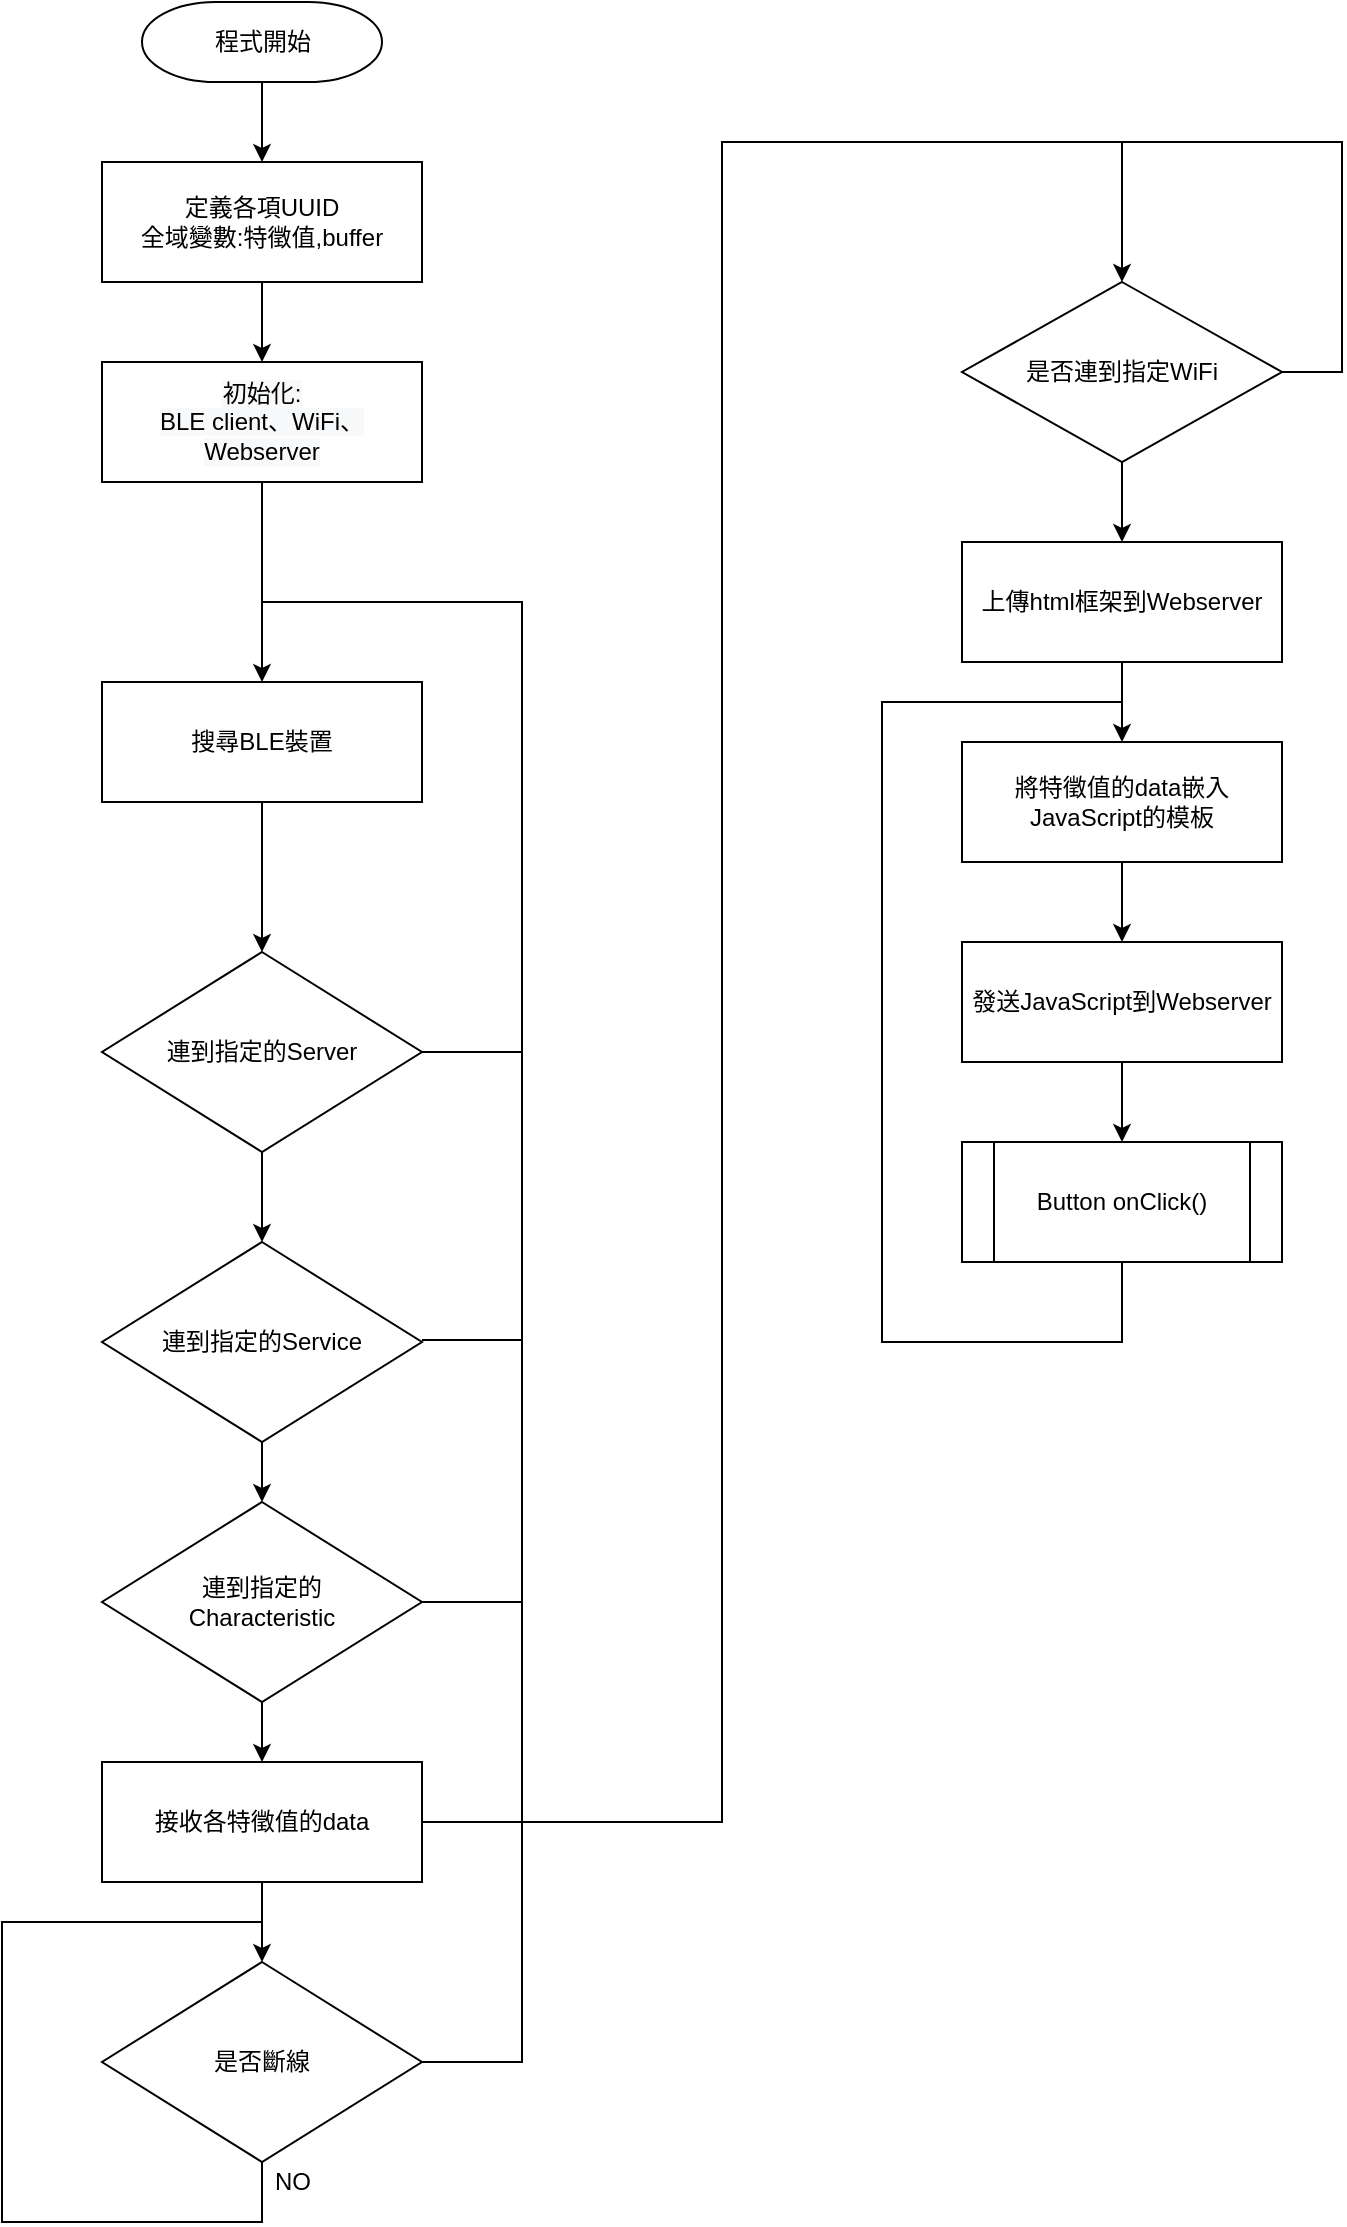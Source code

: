 <mxfile version="17.4.5" type="github" pages="2">
  <diagram id="TUjIdH-0bkvIiG2cj7a6" name="第1頁">
    <mxGraphModel dx="3651" dy="1403" grid="1" gridSize="10" guides="1" tooltips="1" connect="1" arrows="1" fold="1" page="1" pageScale="1" pageWidth="827" pageHeight="1169" math="0" shadow="0">
      <root>
        <mxCell id="0" />
        <mxCell id="1" parent="0" />
        <mxCell id="hP9P10pXC6Dg-mEXAnI9-1" style="edgeStyle=orthogonalEdgeStyle;rounded=0;orthogonalLoop=1;jettySize=auto;html=1;entryX=0.5;entryY=0;entryDx=0;entryDy=0;fontSize=12;" parent="1" source="hP9P10pXC6Dg-mEXAnI9-2" target="hP9P10pXC6Dg-mEXAnI9-4" edge="1">
          <mxGeometry relative="1" as="geometry" />
        </mxCell>
        <mxCell id="hP9P10pXC6Dg-mEXAnI9-2" value="程式開始" style="shape=mxgraph.flowchart.terminator;strokeWidth=1;gradientDirection=north;fontStyle=0;html=1;fillColor=default;strokeColor=default;fontSize=12;" parent="1" vertex="1">
          <mxGeometry x="148" y="20" width="120" height="40" as="geometry" />
        </mxCell>
        <mxCell id="hP9P10pXC6Dg-mEXAnI9-3" value="" style="edgeStyle=orthogonalEdgeStyle;rounded=0;orthogonalLoop=1;jettySize=auto;html=1;fontSize=12;" parent="1" source="hP9P10pXC6Dg-mEXAnI9-4" target="hP9P10pXC6Dg-mEXAnI9-5" edge="1">
          <mxGeometry relative="1" as="geometry" />
        </mxCell>
        <mxCell id="hP9P10pXC6Dg-mEXAnI9-4" value="定義各項UUID&lt;br style=&quot;font-size: 12px&quot;&gt;全域變數:特徵值,buffer" style="rounded=0;whiteSpace=wrap;html=1;align=center;spacingTop=0;fontSize=12;" parent="1" vertex="1">
          <mxGeometry x="128" y="100" width="160" height="60" as="geometry" />
        </mxCell>
        <mxCell id="hP9P10pXC6Dg-mEXAnI9-7" value="" style="edgeStyle=orthogonalEdgeStyle;rounded=0;orthogonalLoop=1;jettySize=auto;html=1;entryX=0.5;entryY=0;entryDx=0;entryDy=0;exitX=0.5;exitY=1;exitDx=0;exitDy=0;" parent="1" source="hP9P10pXC6Dg-mEXAnI9-17" target="hP9P10pXC6Dg-mEXAnI9-10" edge="1">
          <mxGeometry relative="1" as="geometry">
            <mxPoint x="208" y="435" as="sourcePoint" />
            <mxPoint x="208" y="475" as="targetPoint" />
          </mxGeometry>
        </mxCell>
        <mxCell id="hP9P10pXC6Dg-mEXAnI9-18" value="" style="edgeStyle=orthogonalEdgeStyle;rounded=0;orthogonalLoop=1;jettySize=auto;html=1;" parent="1" source="hP9P10pXC6Dg-mEXAnI9-5" target="hP9P10pXC6Dg-mEXAnI9-17" edge="1">
          <mxGeometry relative="1" as="geometry" />
        </mxCell>
        <mxCell id="hP9P10pXC6Dg-mEXAnI9-5" value="&lt;span style=&quot;color: rgb(0 , 0 , 0) ; font-family: &amp;#34;helvetica&amp;#34; ; font-size: 12px ; font-style: normal ; font-weight: 400 ; letter-spacing: normal ; text-align: center ; text-indent: 0px ; text-transform: none ; word-spacing: 0px ; background-color: rgb(248 , 249 , 250) ; display: inline ; float: none&quot;&gt;初始化:&lt;/span&gt;&lt;br style=&quot;color: rgb(0 , 0 , 0) ; font-family: &amp;#34;helvetica&amp;#34; ; font-size: 12px ; font-style: normal ; font-weight: 400 ; letter-spacing: normal ; text-align: center ; text-indent: 0px ; text-transform: none ; word-spacing: 0px ; background-color: rgb(248 , 249 , 250)&quot;&gt;&lt;span style=&quot;color: rgb(0 , 0 , 0) ; font-family: &amp;#34;helvetica&amp;#34; ; font-size: 12px ; font-style: normal ; font-weight: 400 ; letter-spacing: normal ; text-align: center ; text-indent: 0px ; text-transform: none ; word-spacing: 0px ; background-color: rgb(248 , 249 , 250) ; display: inline ; float: none&quot;&gt;BLE client、WiFi、Webserver&lt;/span&gt;" style="rounded=0;whiteSpace=wrap;html=1;align=center;spacingTop=0;fontSize=12;" parent="1" vertex="1">
          <mxGeometry x="128" y="200" width="160" height="60" as="geometry" />
        </mxCell>
        <mxCell id="hP9P10pXC6Dg-mEXAnI9-20" value="" style="edgeStyle=orthogonalEdgeStyle;rounded=0;orthogonalLoop=1;jettySize=auto;html=1;" parent="1" source="hP9P10pXC6Dg-mEXAnI9-10" target="hP9P10pXC6Dg-mEXAnI9-19" edge="1">
          <mxGeometry relative="1" as="geometry" />
        </mxCell>
        <mxCell id="hP9P10pXC6Dg-mEXAnI9-10" value="連到指定的Server" style="rhombus;whiteSpace=wrap;html=1;" parent="1" vertex="1">
          <mxGeometry x="128" y="495" width="160" height="100" as="geometry" />
        </mxCell>
        <mxCell id="hP9P10pXC6Dg-mEXAnI9-11" value="" style="endArrow=none;html=1;rounded=0;" parent="1" edge="1">
          <mxGeometry width="50" height="50" relative="1" as="geometry">
            <mxPoint x="288" y="545" as="sourcePoint" />
            <mxPoint x="208" y="320" as="targetPoint" />
            <Array as="points">
              <mxPoint x="338" y="545" />
              <mxPoint x="338" y="320" />
            </Array>
          </mxGeometry>
        </mxCell>
        <mxCell id="hP9P10pXC6Dg-mEXAnI9-17" value="搜尋BLE裝置" style="whiteSpace=wrap;html=1;rounded=0;spacingTop=0;align=center;" parent="1" vertex="1">
          <mxGeometry x="128" y="360" width="160" height="60" as="geometry" />
        </mxCell>
        <mxCell id="hP9P10pXC6Dg-mEXAnI9-23" value="" style="edgeStyle=orthogonalEdgeStyle;rounded=0;orthogonalLoop=1;jettySize=auto;html=1;" parent="1" source="hP9P10pXC6Dg-mEXAnI9-19" target="hP9P10pXC6Dg-mEXAnI9-22" edge="1">
          <mxGeometry relative="1" as="geometry" />
        </mxCell>
        <mxCell id="hP9P10pXC6Dg-mEXAnI9-19" value="連到指定的Service" style="rhombus;whiteSpace=wrap;html=1;" parent="1" vertex="1">
          <mxGeometry x="128" y="640" width="160" height="100" as="geometry" />
        </mxCell>
        <mxCell id="hP9P10pXC6Dg-mEXAnI9-21" value="" style="endArrow=none;html=1;rounded=0;" parent="1" edge="1">
          <mxGeometry width="50" height="50" relative="1" as="geometry">
            <mxPoint x="288" y="689" as="sourcePoint" />
            <mxPoint x="338" y="540" as="targetPoint" />
            <Array as="points">
              <mxPoint x="338" y="689" />
            </Array>
          </mxGeometry>
        </mxCell>
        <mxCell id="hP9P10pXC6Dg-mEXAnI9-26" value="" style="edgeStyle=orthogonalEdgeStyle;rounded=0;orthogonalLoop=1;jettySize=auto;html=1;" parent="1" source="hP9P10pXC6Dg-mEXAnI9-22" target="hP9P10pXC6Dg-mEXAnI9-25" edge="1">
          <mxGeometry relative="1" as="geometry" />
        </mxCell>
        <mxCell id="hP9P10pXC6Dg-mEXAnI9-22" value="連到指定的&lt;br&gt;Characteristic" style="rhombus;whiteSpace=wrap;html=1;" parent="1" vertex="1">
          <mxGeometry x="128" y="770" width="160" height="100" as="geometry" />
        </mxCell>
        <mxCell id="hP9P10pXC6Dg-mEXAnI9-24" value="" style="endArrow=none;html=1;rounded=0;" parent="1" edge="1">
          <mxGeometry width="50" height="50" relative="1" as="geometry">
            <mxPoint x="288" y="820" as="sourcePoint" />
            <mxPoint x="338" y="680" as="targetPoint" />
            <Array as="points">
              <mxPoint x="338" y="820" />
            </Array>
          </mxGeometry>
        </mxCell>
        <mxCell id="hP9P10pXC6Dg-mEXAnI9-30" value="" style="edgeStyle=orthogonalEdgeStyle;rounded=0;orthogonalLoop=1;jettySize=auto;html=1;" parent="1" source="hP9P10pXC6Dg-mEXAnI9-25" target="hP9P10pXC6Dg-mEXAnI9-29" edge="1">
          <mxGeometry relative="1" as="geometry" />
        </mxCell>
        <mxCell id="hP9P10pXC6Dg-mEXAnI9-35" style="edgeStyle=orthogonalEdgeStyle;rounded=0;orthogonalLoop=1;jettySize=auto;html=1;exitX=1;exitY=0.5;exitDx=0;exitDy=0;entryX=0.5;entryY=0;entryDx=0;entryDy=0;" parent="1" source="hP9P10pXC6Dg-mEXAnI9-25" target="hP9P10pXC6Dg-mEXAnI9-36" edge="1">
          <mxGeometry relative="1" as="geometry">
            <mxPoint x="528" y="200" as="targetPoint" />
            <Array as="points">
              <mxPoint x="438" y="930" />
              <mxPoint x="438" y="90" />
              <mxPoint x="638" y="90" />
            </Array>
          </mxGeometry>
        </mxCell>
        <mxCell id="hP9P10pXC6Dg-mEXAnI9-25" value="接收各特徵值的data" style="whiteSpace=wrap;html=1;" parent="1" vertex="1">
          <mxGeometry x="128" y="900" width="160" height="60" as="geometry" />
        </mxCell>
        <mxCell id="hP9P10pXC6Dg-mEXAnI9-29" value="是否斷線" style="rhombus;whiteSpace=wrap;html=1;" parent="1" vertex="1">
          <mxGeometry x="128" y="1000" width="160" height="100" as="geometry" />
        </mxCell>
        <mxCell id="hP9P10pXC6Dg-mEXAnI9-31" value="" style="endArrow=none;html=1;rounded=0;" parent="1" edge="1">
          <mxGeometry width="50" height="50" relative="1" as="geometry">
            <mxPoint x="208" y="980" as="sourcePoint" />
            <mxPoint x="208" y="1100" as="targetPoint" />
            <Array as="points">
              <mxPoint x="78" y="980" />
              <mxPoint x="78" y="1050" />
              <mxPoint x="78" y="1130" />
              <mxPoint x="208" y="1130" />
            </Array>
          </mxGeometry>
        </mxCell>
        <mxCell id="hP9P10pXC6Dg-mEXAnI9-32" value="NO" style="text;html=1;align=center;verticalAlign=middle;resizable=0;points=[];autosize=1;strokeColor=none;fillColor=none;" parent="1" vertex="1">
          <mxGeometry x="208" y="1100" width="30" height="20" as="geometry" />
        </mxCell>
        <mxCell id="hP9P10pXC6Dg-mEXAnI9-33" value="" style="endArrow=none;html=1;rounded=0;" parent="1" edge="1">
          <mxGeometry width="50" height="50" relative="1" as="geometry">
            <mxPoint x="288" y="1050" as="sourcePoint" />
            <mxPoint x="338" y="810" as="targetPoint" />
            <Array as="points">
              <mxPoint x="338" y="1050" />
            </Array>
          </mxGeometry>
        </mxCell>
        <mxCell id="hP9P10pXC6Dg-mEXAnI9-41" value="" style="edgeStyle=orthogonalEdgeStyle;rounded=0;orthogonalLoop=1;jettySize=auto;html=1;" parent="1" source="hP9P10pXC6Dg-mEXAnI9-36" edge="1">
          <mxGeometry relative="1" as="geometry">
            <mxPoint x="638" y="290" as="targetPoint" />
          </mxGeometry>
        </mxCell>
        <mxCell id="hP9P10pXC6Dg-mEXAnI9-36" value="是否連到指定WiFi" style="rhombus;whiteSpace=wrap;html=1;" parent="1" vertex="1">
          <mxGeometry x="558" y="160" width="160" height="90" as="geometry" />
        </mxCell>
        <mxCell id="hP9P10pXC6Dg-mEXAnI9-37" value="" style="endArrow=none;html=1;rounded=0;exitX=1;exitY=0.5;exitDx=0;exitDy=0;" parent="1" source="hP9P10pXC6Dg-mEXAnI9-36" edge="1">
          <mxGeometry width="50" height="50" relative="1" as="geometry">
            <mxPoint x="718" y="210" as="sourcePoint" />
            <mxPoint x="638" y="90" as="targetPoint" />
            <Array as="points">
              <mxPoint x="748" y="205" />
              <mxPoint x="748" y="90" />
            </Array>
          </mxGeometry>
        </mxCell>
        <mxCell id="hP9P10pXC6Dg-mEXAnI9-44" value="" style="edgeStyle=orthogonalEdgeStyle;rounded=0;orthogonalLoop=1;jettySize=auto;html=1;" parent="1" source="hP9P10pXC6Dg-mEXAnI9-42" target="hP9P10pXC6Dg-mEXAnI9-43" edge="1">
          <mxGeometry relative="1" as="geometry" />
        </mxCell>
        <mxCell id="hP9P10pXC6Dg-mEXAnI9-42" value="上傳html框架到Webserver" style="rounded=0;whiteSpace=wrap;html=1;" parent="1" vertex="1">
          <mxGeometry x="558" y="290" width="160" height="60" as="geometry" />
        </mxCell>
        <mxCell id="hP9P10pXC6Dg-mEXAnI9-46" value="" style="edgeStyle=orthogonalEdgeStyle;rounded=0;orthogonalLoop=1;jettySize=auto;html=1;" parent="1" source="hP9P10pXC6Dg-mEXAnI9-43" target="hP9P10pXC6Dg-mEXAnI9-45" edge="1">
          <mxGeometry relative="1" as="geometry" />
        </mxCell>
        <mxCell id="hP9P10pXC6Dg-mEXAnI9-43" value="將特徵值的data嵌入JavaScript的模板" style="rounded=0;whiteSpace=wrap;html=1;" parent="1" vertex="1">
          <mxGeometry x="558" y="390" width="160" height="60" as="geometry" />
        </mxCell>
        <mxCell id="hP9P10pXC6Dg-mEXAnI9-48" value="" style="edgeStyle=orthogonalEdgeStyle;rounded=0;orthogonalLoop=1;jettySize=auto;html=1;" parent="1" source="hP9P10pXC6Dg-mEXAnI9-45" edge="1">
          <mxGeometry relative="1" as="geometry">
            <mxPoint x="638" y="590" as="targetPoint" />
          </mxGeometry>
        </mxCell>
        <mxCell id="hP9P10pXC6Dg-mEXAnI9-45" value="發送JavaScript到Webserver" style="rounded=0;whiteSpace=wrap;html=1;" parent="1" vertex="1">
          <mxGeometry x="558" y="490" width="160" height="60" as="geometry" />
        </mxCell>
        <mxCell id="hP9P10pXC6Dg-mEXAnI9-49" value="Button onClick()" style="shape=process;whiteSpace=wrap;html=1;backgroundOutline=1;" parent="1" vertex="1">
          <mxGeometry x="558" y="590" width="160" height="60" as="geometry" />
        </mxCell>
        <mxCell id="hP9P10pXC6Dg-mEXAnI9-50" value="" style="endArrow=none;html=1;rounded=0;" parent="1" edge="1">
          <mxGeometry width="50" height="50" relative="1" as="geometry">
            <mxPoint x="638" y="370" as="sourcePoint" />
            <mxPoint x="638" y="650" as="targetPoint" />
            <Array as="points">
              <mxPoint x="518" y="370" />
              <mxPoint x="518" y="480" />
              <mxPoint x="518" y="690" />
              <mxPoint x="638" y="690" />
            </Array>
          </mxGeometry>
        </mxCell>
      </root>
    </mxGraphModel>
  </diagram>
  <diagram id="384yngZadiqr71_X3s_a" name="第2頁">
    <mxGraphModel dx="2130" dy="912" grid="1" gridSize="10" guides="1" tooltips="1" connect="1" arrows="1" fold="1" page="1" pageScale="1" pageWidth="827" pageHeight="1169" math="0" shadow="0">
      <root>
        <mxCell id="0" />
        <mxCell id="1" parent="0" />
        <mxCell id="5ZcoNXAXtr2qTaXT2whF-1" value="Button onClick()" style="swimlane;startSize=23;" vertex="1" parent="1">
          <mxGeometry x="30" y="160" width="790" height="850" as="geometry" />
        </mxCell>
        <mxCell id="5ZcoNXAXtr2qTaXT2whF-2" value="副程式開始" style="shape=mxgraph.flowchart.terminator;strokeWidth=1;gradientDirection=north;fontStyle=0;html=1;fillColor=default;strokeColor=default;fontSize=12;" vertex="1" parent="5ZcoNXAXtr2qTaXT2whF-1">
          <mxGeometry x="30" y="44" width="120" height="40" as="geometry" />
        </mxCell>
        <mxCell id="5ZcoNXAXtr2qTaXT2whF-3" value="if 風扇特偵值=1" style="rhombus;whiteSpace=wrap;html=1;strokeWidth=1;gradientDirection=north;fontStyle=0;" vertex="1" parent="5ZcoNXAXtr2qTaXT2whF-1">
          <mxGeometry x="205" y="115" width="120" height="80" as="geometry" />
        </mxCell>
        <mxCell id="5ZcoNXAXtr2qTaXT2whF-4" value="" style="edgeStyle=none;rounded=0;orthogonalLoop=1;jettySize=auto;html=1;fontSize=12;" edge="1" parent="5ZcoNXAXtr2qTaXT2whF-1" source="5ZcoNXAXtr2qTaXT2whF-5" target="5ZcoNXAXtr2qTaXT2whF-3">
          <mxGeometry relative="1" as="geometry" />
        </mxCell>
        <mxCell id="5ZcoNXAXtr2qTaXT2whF-5" value="&lt;span&gt;if 風扇按鈕onClick&lt;/span&gt;" style="rhombus;whiteSpace=wrap;html=1;strokeWidth=1;gradientDirection=north;fontStyle=0;" vertex="1" parent="5ZcoNXAXtr2qTaXT2whF-1">
          <mxGeometry x="25" y="115" width="130" height="80" as="geometry" />
        </mxCell>
        <mxCell id="5ZcoNXAXtr2qTaXT2whF-6" value="" style="edgeStyle=none;rounded=0;orthogonalLoop=1;jettySize=auto;html=1;fontSize=12;" edge="1" parent="5ZcoNXAXtr2qTaXT2whF-1" source="5ZcoNXAXtr2qTaXT2whF-2" target="5ZcoNXAXtr2qTaXT2whF-5">
          <mxGeometry relative="1" as="geometry" />
        </mxCell>
        <mxCell id="5ZcoNXAXtr2qTaXT2whF-7" value="" style="edgeStyle=none;rounded=0;orthogonalLoop=1;jettySize=auto;html=1;fontSize=12;" edge="1" parent="5ZcoNXAXtr2qTaXT2whF-1" source="5ZcoNXAXtr2qTaXT2whF-5">
          <mxGeometry relative="1" as="geometry">
            <mxPoint x="90" y="335" as="targetPoint" />
          </mxGeometry>
        </mxCell>
        <mxCell id="5ZcoNXAXtr2qTaXT2whF-8" value="" style="edgeStyle=none;rounded=0;orthogonalLoop=1;jettySize=auto;html=1;fontSize=12;" edge="1" parent="5ZcoNXAXtr2qTaXT2whF-1">
          <mxGeometry relative="1" as="geometry">
            <mxPoint x="90" y="415" as="sourcePoint" />
            <mxPoint x="90" y="565.0" as="targetPoint" />
          </mxGeometry>
        </mxCell>
        <mxCell id="5ZcoNXAXtr2qTaXT2whF-9" value="NO" style="text;html=1;align=center;verticalAlign=middle;resizable=0;points=[];autosize=1;strokeColor=none;fillColor=none;fontSize=12;" vertex="1" parent="5ZcoNXAXtr2qTaXT2whF-1">
          <mxGeometry x="30" y="194" width="30" height="20" as="geometry" />
        </mxCell>
        <mxCell id="5ZcoNXAXtr2qTaXT2whF-10" value="NO" style="text;html=1;align=center;verticalAlign=middle;resizable=0;points=[];autosize=1;strokeColor=none;fillColor=none;fontSize=12;" vertex="1" parent="5ZcoNXAXtr2qTaXT2whF-1">
          <mxGeometry x="30" y="765" width="30" height="20" as="geometry" />
        </mxCell>
        <mxCell id="5ZcoNXAXtr2qTaXT2whF-11" value="副程式結束" style="shape=mxgraph.flowchart.terminator;strokeWidth=1;gradientDirection=north;fontStyle=0;html=1;fillColor=default;strokeColor=default;fontSize=12;" vertex="1" parent="5ZcoNXAXtr2qTaXT2whF-1">
          <mxGeometry x="30" y="796" width="120" height="40" as="geometry" />
        </mxCell>
        <mxCell id="5ZcoNXAXtr2qTaXT2whF-12" value="" style="edgeStyle=none;rounded=0;orthogonalLoop=1;jettySize=auto;html=1;fontSize=12;" edge="1" parent="5ZcoNXAXtr2qTaXT2whF-1" target="5ZcoNXAXtr2qTaXT2whF-11">
          <mxGeometry relative="1" as="geometry">
            <mxPoint x="90" y="645" as="sourcePoint" />
          </mxGeometry>
        </mxCell>
        <mxCell id="5ZcoNXAXtr2qTaXT2whF-13" value="風扇特徵值=0" style="whiteSpace=wrap;html=1;strokeWidth=1;gradientDirection=north;fontStyle=0;" vertex="1" parent="5ZcoNXAXtr2qTaXT2whF-1">
          <mxGeometry x="405" y="125" width="120" height="60" as="geometry" />
        </mxCell>
        <mxCell id="5ZcoNXAXtr2qTaXT2whF-14" value="" style="edgeStyle=none;rounded=0;orthogonalLoop=1;jettySize=auto;html=1;fontSize=12;" edge="1" parent="5ZcoNXAXtr2qTaXT2whF-1" source="5ZcoNXAXtr2qTaXT2whF-3" target="5ZcoNXAXtr2qTaXT2whF-13">
          <mxGeometry relative="1" as="geometry" />
        </mxCell>
        <mxCell id="5ZcoNXAXtr2qTaXT2whF-15" value="風扇特徵值=1" style="whiteSpace=wrap;html=1;strokeWidth=1;gradientDirection=north;fontStyle=0;" vertex="1" parent="5ZcoNXAXtr2qTaXT2whF-1">
          <mxGeometry x="405" y="205" width="120" height="60" as="geometry" />
        </mxCell>
        <mxCell id="5ZcoNXAXtr2qTaXT2whF-16" value="" style="edgeStyle=none;rounded=0;orthogonalLoop=1;jettySize=auto;html=1;fontSize=12;exitX=0.5;exitY=1;exitDx=0;exitDy=0;entryX=0;entryY=0.5;entryDx=0;entryDy=0;" edge="1" parent="5ZcoNXAXtr2qTaXT2whF-1" source="5ZcoNXAXtr2qTaXT2whF-3" target="5ZcoNXAXtr2qTaXT2whF-15">
          <mxGeometry relative="1" as="geometry">
            <Array as="points">
              <mxPoint x="265" y="235" />
            </Array>
          </mxGeometry>
        </mxCell>
        <mxCell id="5ZcoNXAXtr2qTaXT2whF-17" value="" style="endArrow=none;html=1;rounded=0;fontSize=12;exitX=1;exitY=0.5;exitDx=0;exitDy=0;" edge="1" parent="5ZcoNXAXtr2qTaXT2whF-1" source="5ZcoNXAXtr2qTaXT2whF-15">
          <mxGeometry width="50" height="50" relative="1" as="geometry">
            <mxPoint x="-294" y="-555" as="sourcePoint" />
            <mxPoint x="575" y="235.0" as="targetPoint" />
          </mxGeometry>
        </mxCell>
        <mxCell id="5ZcoNXAXtr2qTaXT2whF-18" value="將風扇特徵值寫入BLE Server" style="whiteSpace=wrap;html=1;strokeWidth=1;gradientDirection=north;fontStyle=0;" vertex="1" parent="5ZcoNXAXtr2qTaXT2whF-1">
          <mxGeometry x="632" y="166" width="120" height="60" as="geometry" />
        </mxCell>
        <mxCell id="5ZcoNXAXtr2qTaXT2whF-19" value="" style="endArrow=none;html=1;rounded=0;exitX=1;exitY=0.5;exitDx=0;exitDy=0;" edge="1" parent="5ZcoNXAXtr2qTaXT2whF-1" source="5ZcoNXAXtr2qTaXT2whF-13">
          <mxGeometry width="50" height="50" relative="1" as="geometry">
            <mxPoint x="525" y="160" as="sourcePoint" />
            <mxPoint x="575" y="235" as="targetPoint" />
            <Array as="points">
              <mxPoint x="575" y="155" />
            </Array>
          </mxGeometry>
        </mxCell>
        <mxCell id="5ZcoNXAXtr2qTaXT2whF-20" value="" style="endArrow=none;html=1;rounded=0;entryX=0;entryY=0.5;entryDx=0;entryDy=0;" edge="1" parent="5ZcoNXAXtr2qTaXT2whF-1" target="5ZcoNXAXtr2qTaXT2whF-18">
          <mxGeometry width="50" height="50" relative="1" as="geometry">
            <mxPoint x="575" y="196" as="sourcePoint" />
            <mxPoint x="625" y="150" as="targetPoint" />
          </mxGeometry>
        </mxCell>
        <mxCell id="5ZcoNXAXtr2qTaXT2whF-21" value="" style="endArrow=none;html=1;rounded=0;entryX=1;entryY=0.5;entryDx=0;entryDy=0;" edge="1" parent="5ZcoNXAXtr2qTaXT2whF-1" target="5ZcoNXAXtr2qTaXT2whF-18">
          <mxGeometry width="50" height="50" relative="1" as="geometry">
            <mxPoint x="90" y="300" as="sourcePoint" />
            <mxPoint x="755" y="196" as="targetPoint" />
            <Array as="points">
              <mxPoint x="765" y="300" />
              <mxPoint x="765" y="196" />
            </Array>
          </mxGeometry>
        </mxCell>
        <mxCell id="5ZcoNXAXtr2qTaXT2whF-22" value="if 燈泡特偵值=1" style="rhombus;whiteSpace=wrap;html=1;strokeWidth=1;gradientDirection=north;fontStyle=0;" vertex="1" parent="5ZcoNXAXtr2qTaXT2whF-1">
          <mxGeometry x="205" y="335" width="120" height="80" as="geometry" />
        </mxCell>
        <mxCell id="5ZcoNXAXtr2qTaXT2whF-23" value="" style="edgeStyle=none;rounded=0;orthogonalLoop=1;jettySize=auto;html=1;fontSize=12;" edge="1" parent="5ZcoNXAXtr2qTaXT2whF-1" source="5ZcoNXAXtr2qTaXT2whF-24" target="5ZcoNXAXtr2qTaXT2whF-22">
          <mxGeometry relative="1" as="geometry" />
        </mxCell>
        <mxCell id="5ZcoNXAXtr2qTaXT2whF-24" value="&lt;span&gt;if 燈泡按鈕onClick&lt;/span&gt;" style="rhombus;whiteSpace=wrap;html=1;strokeWidth=1;gradientDirection=north;fontStyle=0;" vertex="1" parent="5ZcoNXAXtr2qTaXT2whF-1">
          <mxGeometry x="25" y="335" width="130" height="80" as="geometry" />
        </mxCell>
        <mxCell id="5ZcoNXAXtr2qTaXT2whF-25" value="NO" style="text;html=1;align=center;verticalAlign=middle;resizable=0;points=[];autosize=1;strokeColor=none;fillColor=none;fontSize=12;" vertex="1" parent="5ZcoNXAXtr2qTaXT2whF-1">
          <mxGeometry x="30" y="414" width="30" height="20" as="geometry" />
        </mxCell>
        <mxCell id="5ZcoNXAXtr2qTaXT2whF-26" value="燈泡特徵值=0" style="whiteSpace=wrap;html=1;strokeWidth=1;gradientDirection=north;fontStyle=0;" vertex="1" parent="5ZcoNXAXtr2qTaXT2whF-1">
          <mxGeometry x="405" y="345" width="120" height="60" as="geometry" />
        </mxCell>
        <mxCell id="5ZcoNXAXtr2qTaXT2whF-27" value="" style="edgeStyle=none;rounded=0;orthogonalLoop=1;jettySize=auto;html=1;fontSize=12;" edge="1" parent="5ZcoNXAXtr2qTaXT2whF-1" source="5ZcoNXAXtr2qTaXT2whF-22" target="5ZcoNXAXtr2qTaXT2whF-26">
          <mxGeometry relative="1" as="geometry" />
        </mxCell>
        <mxCell id="5ZcoNXAXtr2qTaXT2whF-28" value="燈泡特徵值=1" style="whiteSpace=wrap;html=1;strokeWidth=1;gradientDirection=north;fontStyle=0;" vertex="1" parent="5ZcoNXAXtr2qTaXT2whF-1">
          <mxGeometry x="405" y="425" width="120" height="60" as="geometry" />
        </mxCell>
        <mxCell id="5ZcoNXAXtr2qTaXT2whF-29" value="" style="edgeStyle=none;rounded=0;orthogonalLoop=1;jettySize=auto;html=1;fontSize=12;exitX=0.5;exitY=1;exitDx=0;exitDy=0;entryX=0;entryY=0.5;entryDx=0;entryDy=0;" edge="1" parent="5ZcoNXAXtr2qTaXT2whF-1" source="5ZcoNXAXtr2qTaXT2whF-22" target="5ZcoNXAXtr2qTaXT2whF-28">
          <mxGeometry relative="1" as="geometry">
            <Array as="points">
              <mxPoint x="265" y="455" />
            </Array>
          </mxGeometry>
        </mxCell>
        <mxCell id="5ZcoNXAXtr2qTaXT2whF-30" value="" style="endArrow=none;html=1;rounded=0;fontSize=12;exitX=1;exitY=0.5;exitDx=0;exitDy=0;" edge="1" parent="5ZcoNXAXtr2qTaXT2whF-1" source="5ZcoNXAXtr2qTaXT2whF-28">
          <mxGeometry width="50" height="50" relative="1" as="geometry">
            <mxPoint x="-1104" y="-415" as="sourcePoint" />
            <mxPoint x="575" y="455.0" as="targetPoint" />
          </mxGeometry>
        </mxCell>
        <mxCell id="5ZcoNXAXtr2qTaXT2whF-31" value="將燈泡特徵值寫入BLE Server" style="whiteSpace=wrap;html=1;strokeWidth=1;gradientDirection=north;fontStyle=0;" vertex="1" parent="5ZcoNXAXtr2qTaXT2whF-1">
          <mxGeometry x="632" y="386" width="120" height="60" as="geometry" />
        </mxCell>
        <mxCell id="5ZcoNXAXtr2qTaXT2whF-32" value="" style="endArrow=none;html=1;rounded=0;exitX=1;exitY=0.5;exitDx=0;exitDy=0;" edge="1" parent="5ZcoNXAXtr2qTaXT2whF-1" source="5ZcoNXAXtr2qTaXT2whF-26">
          <mxGeometry width="50" height="50" relative="1" as="geometry">
            <mxPoint x="-285" y="300" as="sourcePoint" />
            <mxPoint x="575" y="455" as="targetPoint" />
            <Array as="points">
              <mxPoint x="575" y="375" />
            </Array>
          </mxGeometry>
        </mxCell>
        <mxCell id="5ZcoNXAXtr2qTaXT2whF-33" value="" style="endArrow=none;html=1;rounded=0;entryX=0;entryY=0.5;entryDx=0;entryDy=0;" edge="1" parent="5ZcoNXAXtr2qTaXT2whF-1" target="5ZcoNXAXtr2qTaXT2whF-31">
          <mxGeometry width="50" height="50" relative="1" as="geometry">
            <mxPoint x="575" y="416" as="sourcePoint" />
            <mxPoint x="-185" y="290" as="targetPoint" />
          </mxGeometry>
        </mxCell>
        <mxCell id="5ZcoNXAXtr2qTaXT2whF-34" value="" style="endArrow=none;html=1;rounded=0;entryX=1;entryY=0.5;entryDx=0;entryDy=0;" edge="1" parent="5ZcoNXAXtr2qTaXT2whF-1" target="5ZcoNXAXtr2qTaXT2whF-31">
          <mxGeometry width="50" height="50" relative="1" as="geometry">
            <mxPoint x="90" y="520" as="sourcePoint" />
            <mxPoint x="-55" y="336" as="targetPoint" />
            <Array as="points">
              <mxPoint x="765" y="520" />
              <mxPoint x="765" y="416" />
            </Array>
          </mxGeometry>
        </mxCell>
        <mxCell id="5ZcoNXAXtr2qTaXT2whF-35" value="Yes" style="text;html=1;align=center;verticalAlign=middle;resizable=0;points=[];autosize=1;strokeColor=none;fillColor=none;" vertex="1" parent="5ZcoNXAXtr2qTaXT2whF-1">
          <mxGeometry x="340" y="350" width="30" height="20" as="geometry" />
        </mxCell>
        <mxCell id="5ZcoNXAXtr2qTaXT2whF-36" value="if Buzzer特偵值=1" style="rhombus;whiteSpace=wrap;html=1;strokeWidth=1;gradientDirection=north;fontStyle=0;" vertex="1" parent="5ZcoNXAXtr2qTaXT2whF-1">
          <mxGeometry x="205" y="565" width="120" height="80" as="geometry" />
        </mxCell>
        <mxCell id="5ZcoNXAXtr2qTaXT2whF-37" value="" style="edgeStyle=none;rounded=0;orthogonalLoop=1;jettySize=auto;html=1;fontSize=12;" edge="1" parent="5ZcoNXAXtr2qTaXT2whF-1" source="5ZcoNXAXtr2qTaXT2whF-38" target="5ZcoNXAXtr2qTaXT2whF-36">
          <mxGeometry relative="1" as="geometry" />
        </mxCell>
        <mxCell id="5ZcoNXAXtr2qTaXT2whF-38" value="&lt;span&gt;if Buzzer按鈕onClick&lt;/span&gt;" style="rhombus;whiteSpace=wrap;html=1;strokeWidth=1;gradientDirection=north;fontStyle=0;" vertex="1" parent="5ZcoNXAXtr2qTaXT2whF-1">
          <mxGeometry x="25" y="565" width="130" height="80" as="geometry" />
        </mxCell>
        <mxCell id="5ZcoNXAXtr2qTaXT2whF-39" value="NO" style="text;html=1;align=center;verticalAlign=middle;resizable=0;points=[];autosize=1;strokeColor=none;fillColor=none;fontSize=12;" vertex="1" parent="5ZcoNXAXtr2qTaXT2whF-1">
          <mxGeometry x="30" y="644" width="30" height="20" as="geometry" />
        </mxCell>
        <mxCell id="5ZcoNXAXtr2qTaXT2whF-40" value="Buzzer特徵值=0" style="whiteSpace=wrap;html=1;strokeWidth=1;gradientDirection=north;fontStyle=0;" vertex="1" parent="5ZcoNXAXtr2qTaXT2whF-1">
          <mxGeometry x="405" y="575" width="120" height="60" as="geometry" />
        </mxCell>
        <mxCell id="5ZcoNXAXtr2qTaXT2whF-41" value="" style="edgeStyle=none;rounded=0;orthogonalLoop=1;jettySize=auto;html=1;fontSize=12;" edge="1" parent="5ZcoNXAXtr2qTaXT2whF-1" source="5ZcoNXAXtr2qTaXT2whF-36" target="5ZcoNXAXtr2qTaXT2whF-40">
          <mxGeometry relative="1" as="geometry" />
        </mxCell>
        <mxCell id="5ZcoNXAXtr2qTaXT2whF-42" value="Buzzer特徵值=1" style="whiteSpace=wrap;html=1;strokeWidth=1;gradientDirection=north;fontStyle=0;" vertex="1" parent="5ZcoNXAXtr2qTaXT2whF-1">
          <mxGeometry x="405" y="655" width="120" height="60" as="geometry" />
        </mxCell>
        <mxCell id="5ZcoNXAXtr2qTaXT2whF-43" value="" style="edgeStyle=none;rounded=0;orthogonalLoop=1;jettySize=auto;html=1;fontSize=12;exitX=0.5;exitY=1;exitDx=0;exitDy=0;entryX=0;entryY=0.5;entryDx=0;entryDy=0;" edge="1" parent="5ZcoNXAXtr2qTaXT2whF-1" source="5ZcoNXAXtr2qTaXT2whF-36" target="5ZcoNXAXtr2qTaXT2whF-42">
          <mxGeometry relative="1" as="geometry">
            <Array as="points">
              <mxPoint x="265" y="685" />
            </Array>
          </mxGeometry>
        </mxCell>
        <mxCell id="5ZcoNXAXtr2qTaXT2whF-44" value="" style="endArrow=none;html=1;rounded=0;fontSize=12;exitX=1;exitY=0.5;exitDx=0;exitDy=0;" edge="1" parent="5ZcoNXAXtr2qTaXT2whF-1" source="5ZcoNXAXtr2qTaXT2whF-42">
          <mxGeometry width="50" height="50" relative="1" as="geometry">
            <mxPoint x="-1914" y="-265" as="sourcePoint" />
            <mxPoint x="575" y="685.0" as="targetPoint" />
          </mxGeometry>
        </mxCell>
        <mxCell id="5ZcoNXAXtr2qTaXT2whF-45" value="將Buzzer特徵值寫入BLE Server" style="whiteSpace=wrap;html=1;strokeWidth=1;gradientDirection=north;fontStyle=0;" vertex="1" parent="5ZcoNXAXtr2qTaXT2whF-1">
          <mxGeometry x="632" y="616" width="120" height="60" as="geometry" />
        </mxCell>
        <mxCell id="5ZcoNXAXtr2qTaXT2whF-46" value="" style="endArrow=none;html=1;rounded=0;exitX=1;exitY=0.5;exitDx=0;exitDy=0;" edge="1" parent="5ZcoNXAXtr2qTaXT2whF-1" source="5ZcoNXAXtr2qTaXT2whF-40">
          <mxGeometry width="50" height="50" relative="1" as="geometry">
            <mxPoint x="-1095" y="450" as="sourcePoint" />
            <mxPoint x="575" y="685.0" as="targetPoint" />
            <Array as="points">
              <mxPoint x="575" y="605" />
            </Array>
          </mxGeometry>
        </mxCell>
        <mxCell id="5ZcoNXAXtr2qTaXT2whF-47" value="" style="endArrow=none;html=1;rounded=0;entryX=0;entryY=0.5;entryDx=0;entryDy=0;" edge="1" parent="5ZcoNXAXtr2qTaXT2whF-1" target="5ZcoNXAXtr2qTaXT2whF-45">
          <mxGeometry width="50" height="50" relative="1" as="geometry">
            <mxPoint x="575" y="646" as="sourcePoint" />
            <mxPoint x="-995" y="440" as="targetPoint" />
          </mxGeometry>
        </mxCell>
        <mxCell id="5ZcoNXAXtr2qTaXT2whF-48" value="" style="endArrow=none;html=1;rounded=0;entryX=1;entryY=0.5;entryDx=0;entryDy=0;" edge="1" parent="5ZcoNXAXtr2qTaXT2whF-1" target="5ZcoNXAXtr2qTaXT2whF-45">
          <mxGeometry width="50" height="50" relative="1" as="geometry">
            <mxPoint x="90" y="750.0" as="sourcePoint" />
            <mxPoint x="-865" y="486" as="targetPoint" />
            <Array as="points">
              <mxPoint x="765" y="750" />
              <mxPoint x="765" y="646" />
            </Array>
          </mxGeometry>
        </mxCell>
        <mxCell id="5ZcoNXAXtr2qTaXT2whF-49" value="Yes" style="text;html=1;align=center;verticalAlign=middle;resizable=0;points=[];autosize=1;strokeColor=none;fillColor=none;" vertex="1" parent="5ZcoNXAXtr2qTaXT2whF-1">
          <mxGeometry x="340" y="580" width="30" height="20" as="geometry" />
        </mxCell>
        <mxCell id="5ZcoNXAXtr2qTaXT2whF-50" value="Yes" style="text;html=1;align=center;verticalAlign=middle;resizable=0;points=[];autosize=1;strokeColor=none;fillColor=none;" vertex="1" parent="1">
          <mxGeometry x="330" y="290" width="30" height="20" as="geometry" />
        </mxCell>
      </root>
    </mxGraphModel>
  </diagram>
</mxfile>
